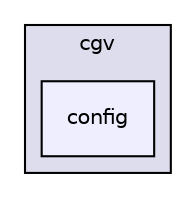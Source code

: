 digraph "config" {
  bgcolor=transparent;
  compound=true
  node [ fontsize="10", fontname="Helvetica"];
  edge [ labelfontsize="10", labelfontname="Helvetica"];
  subgraph clusterdir_b2f69a17ffe82a31358822b647cc4326 {
    graph [ bgcolor="#ddddee", pencolor="black", label="cgv" fontname="Helvetica", fontsize="10", URL="dir_b2f69a17ffe82a31358822b647cc4326.html"]
  dir_dd0e9da0b2bd8fa61c37510ce6f96f4c [shape=box, label="config", style="filled", fillcolor="#eeeeff", pencolor="black", URL="dir_dd0e9da0b2bd8fa61c37510ce6f96f4c.html"];
  }
}

